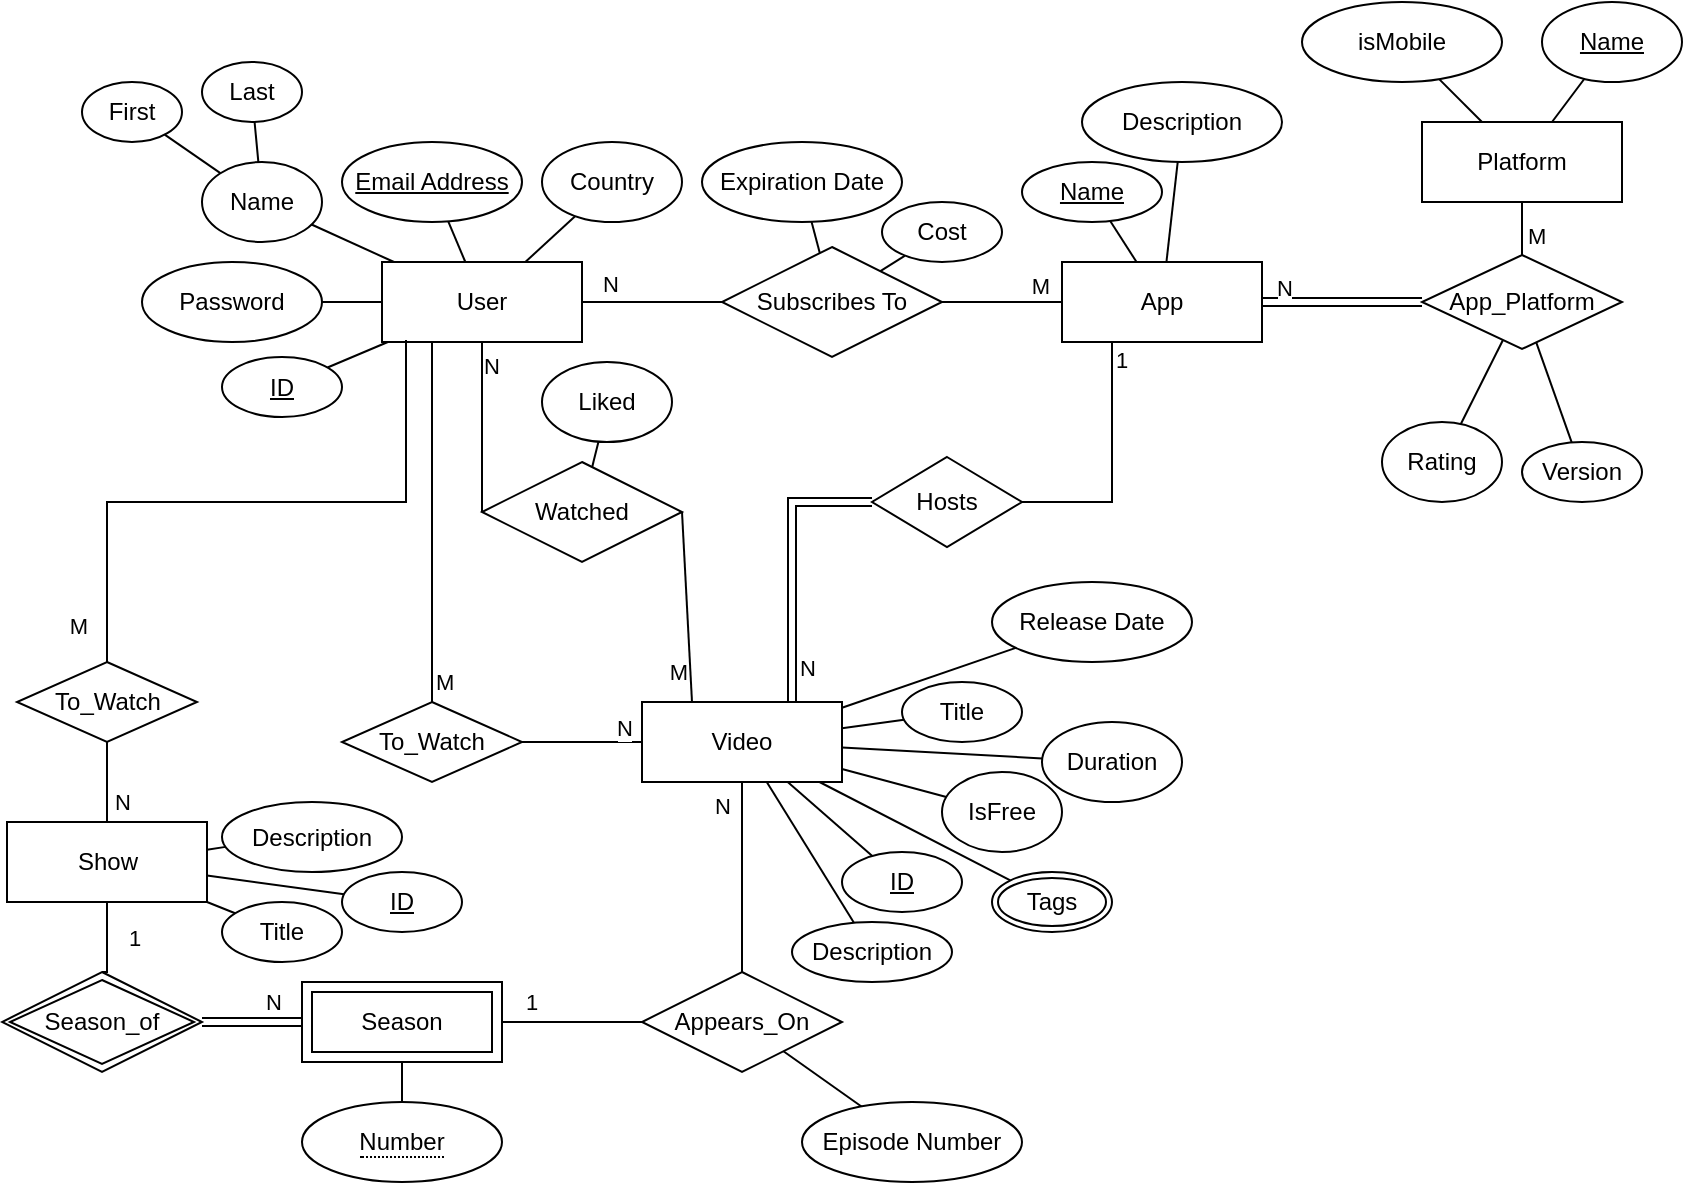 <mxfile version="13.9.3" type="device"><diagram id="5WNopc91qBn8EnPTa7pf" name="Page-1"><mxGraphModel dx="1422" dy="705" grid="1" gridSize="10" guides="1" tooltips="1" connect="1" arrows="1" fold="1" page="1" pageScale="1" pageWidth="850" pageHeight="1100" math="0" shadow="0"><root><mxCell id="0"/><mxCell id="1" parent="0"/><mxCell id="Nc0o-HPRYXgjQjhUwXVO-2" value="User" style="whiteSpace=wrap;html=1;align=center;" parent="1" vertex="1"><mxGeometry x="195" y="170" width="100" height="40" as="geometry"/></mxCell><mxCell id="Nc0o-HPRYXgjQjhUwXVO-71" style="edgeStyle=orthogonalEdgeStyle;rounded=0;orthogonalLoop=1;jettySize=auto;html=1;exitX=0.25;exitY=1;exitDx=0;exitDy=0;entryX=1;entryY=0.5;entryDx=0;entryDy=0;endArrow=none;endFill=0;" parent="1" source="Nc0o-HPRYXgjQjhUwXVO-3" target="Nc0o-HPRYXgjQjhUwXVO-70" edge="1"><mxGeometry relative="1" as="geometry"/></mxCell><mxCell id="Nc0o-HPRYXgjQjhUwXVO-74" value="1" style="edgeLabel;html=1;align=left;verticalAlign=middle;resizable=0;points=[];labelPosition=right;verticalLabelPosition=middle;" parent="Nc0o-HPRYXgjQjhUwXVO-71" vertex="1" connectable="0"><mxGeometry x="-0.867" relative="1" as="geometry"><mxPoint as="offset"/></mxGeometry></mxCell><mxCell id="Nc0o-HPRYXgjQjhUwXVO-3" value="App" style="whiteSpace=wrap;html=1;align=center;" parent="1" vertex="1"><mxGeometry x="535" y="170" width="100" height="40" as="geometry"/></mxCell><mxCell id="Nc0o-HPRYXgjQjhUwXVO-86" style="edgeStyle=none;rounded=0;orthogonalLoop=1;jettySize=auto;html=1;exitX=0.5;exitY=1;exitDx=0;exitDy=0;entryX=0.5;entryY=0;entryDx=0;entryDy=0;endArrow=none;endFill=0;" parent="1" source="Nc0o-HPRYXgjQjhUwXVO-4" target="Nc0o-HPRYXgjQjhUwXVO-85" edge="1"><mxGeometry relative="1" as="geometry"/></mxCell><mxCell id="Nc0o-HPRYXgjQjhUwXVO-88" value="N" style="edgeLabel;html=1;align=center;verticalAlign=bottom;resizable=0;points=[];labelPosition=center;verticalLabelPosition=top;" parent="Nc0o-HPRYXgjQjhUwXVO-86" vertex="1" connectable="0"><mxGeometry x="-0.74" relative="1" as="geometry"><mxPoint x="-10" y="8" as="offset"/></mxGeometry></mxCell><mxCell id="Nc0o-HPRYXgjQjhUwXVO-4" value="Video" style="whiteSpace=wrap;html=1;align=center;" parent="1" vertex="1"><mxGeometry x="325" y="390" width="100" height="40" as="geometry"/></mxCell><mxCell id="Nc0o-HPRYXgjQjhUwXVO-5" value="Show" style="whiteSpace=wrap;html=1;align=center;" parent="1" vertex="1"><mxGeometry x="7.5" y="450" width="100" height="40" as="geometry"/></mxCell><mxCell id="Nc0o-HPRYXgjQjhUwXVO-13" style="edgeStyle=none;rounded=0;orthogonalLoop=1;jettySize=auto;html=1;endArrow=none;endFill=0;" parent="1" source="Nc0o-HPRYXgjQjhUwXVO-6" target="Nc0o-HPRYXgjQjhUwXVO-2" edge="1"><mxGeometry relative="1" as="geometry"/></mxCell><mxCell id="Nc0o-HPRYXgjQjhUwXVO-6" value="Name" style="ellipse;whiteSpace=wrap;html=1;align=center;" parent="1" vertex="1"><mxGeometry x="105" y="120" width="60" height="40" as="geometry"/></mxCell><mxCell id="Nc0o-HPRYXgjQjhUwXVO-8" style="rounded=0;orthogonalLoop=1;jettySize=auto;html=1;endArrow=none;endFill=0;" parent="1" source="Nc0o-HPRYXgjQjhUwXVO-7" target="Nc0o-HPRYXgjQjhUwXVO-6" edge="1"><mxGeometry relative="1" as="geometry"/></mxCell><mxCell id="Nc0o-HPRYXgjQjhUwXVO-7" value="First" style="ellipse;whiteSpace=wrap;html=1;align=center;" parent="1" vertex="1"><mxGeometry x="45" y="80" width="50" height="30" as="geometry"/></mxCell><mxCell id="Nc0o-HPRYXgjQjhUwXVO-10" style="edgeStyle=none;rounded=0;orthogonalLoop=1;jettySize=auto;html=1;endArrow=none;endFill=0;" parent="1" source="Nc0o-HPRYXgjQjhUwXVO-9" target="Nc0o-HPRYXgjQjhUwXVO-6" edge="1"><mxGeometry relative="1" as="geometry"/></mxCell><mxCell id="Nc0o-HPRYXgjQjhUwXVO-9" value="Last" style="ellipse;whiteSpace=wrap;html=1;align=center;" parent="1" vertex="1"><mxGeometry x="105" y="70" width="50" height="30" as="geometry"/></mxCell><mxCell id="Nc0o-HPRYXgjQjhUwXVO-12" style="edgeStyle=none;rounded=0;orthogonalLoop=1;jettySize=auto;html=1;endArrow=none;endFill=0;" parent="1" source="Nc0o-HPRYXgjQjhUwXVO-11" target="Nc0o-HPRYXgjQjhUwXVO-2" edge="1"><mxGeometry relative="1" as="geometry"/></mxCell><mxCell id="Nc0o-HPRYXgjQjhUwXVO-11" value="Email Address" style="ellipse;whiteSpace=wrap;html=1;align=center;fontStyle=4" parent="1" vertex="1"><mxGeometry x="175" y="110" width="90" height="40" as="geometry"/></mxCell><mxCell id="Nc0o-HPRYXgjQjhUwXVO-15" style="edgeStyle=none;rounded=0;orthogonalLoop=1;jettySize=auto;html=1;endArrow=none;endFill=0;" parent="1" source="Nc0o-HPRYXgjQjhUwXVO-14" target="Nc0o-HPRYXgjQjhUwXVO-2" edge="1"><mxGeometry relative="1" as="geometry"/></mxCell><mxCell id="Nc0o-HPRYXgjQjhUwXVO-14" value="Password" style="ellipse;whiteSpace=wrap;html=1;align=center;" parent="1" vertex="1"><mxGeometry x="75" y="170" width="90" height="40" as="geometry"/></mxCell><mxCell id="Nc0o-HPRYXgjQjhUwXVO-17" style="edgeStyle=none;rounded=0;orthogonalLoop=1;jettySize=auto;html=1;endArrow=none;endFill=0;" parent="1" source="Nc0o-HPRYXgjQjhUwXVO-16" target="Nc0o-HPRYXgjQjhUwXVO-2" edge="1"><mxGeometry relative="1" as="geometry"/></mxCell><mxCell id="Nc0o-HPRYXgjQjhUwXVO-16" value="Country" style="ellipse;whiteSpace=wrap;html=1;align=center;" parent="1" vertex="1"><mxGeometry x="275" y="110" width="70" height="40" as="geometry"/></mxCell><mxCell id="Nc0o-HPRYXgjQjhUwXVO-19" style="edgeStyle=none;rounded=0;orthogonalLoop=1;jettySize=auto;html=1;entryX=0.5;entryY=1;entryDx=0;entryDy=0;endArrow=none;endFill=0;exitX=0;exitY=0.5;exitDx=0;exitDy=0;" parent="1" source="Nc0o-HPRYXgjQjhUwXVO-18" target="Nc0o-HPRYXgjQjhUwXVO-2" edge="1"><mxGeometry relative="1" as="geometry"/></mxCell><mxCell id="Nc0o-HPRYXgjQjhUwXVO-21" value="N" style="edgeLabel;html=1;align=left;verticalAlign=middle;resizable=0;points=[];labelPosition=right;verticalLabelPosition=middle;" parent="Nc0o-HPRYXgjQjhUwXVO-19" vertex="1" connectable="0"><mxGeometry x="0.714" y="1" relative="1" as="geometry"><mxPoint as="offset"/></mxGeometry></mxCell><mxCell id="Nc0o-HPRYXgjQjhUwXVO-20" style="edgeStyle=none;rounded=0;orthogonalLoop=1;jettySize=auto;html=1;exitX=1;exitY=0.5;exitDx=0;exitDy=0;entryX=0.25;entryY=0;entryDx=0;entryDy=0;endArrow=none;endFill=0;" parent="1" source="Nc0o-HPRYXgjQjhUwXVO-18" target="Nc0o-HPRYXgjQjhUwXVO-4" edge="1"><mxGeometry relative="1" as="geometry"/></mxCell><mxCell id="Nc0o-HPRYXgjQjhUwXVO-22" value="M" style="edgeLabel;html=1;align=right;verticalAlign=middle;resizable=0;points=[];labelPosition=left;verticalLabelPosition=middle;" parent="Nc0o-HPRYXgjQjhUwXVO-20" vertex="1" connectable="0"><mxGeometry x="0.686" y="-1" relative="1" as="geometry"><mxPoint as="offset"/></mxGeometry></mxCell><mxCell id="Nc0o-HPRYXgjQjhUwXVO-18" value="Watched" style="shape=rhombus;perimeter=rhombusPerimeter;whiteSpace=wrap;html=1;align=center;" parent="1" vertex="1"><mxGeometry x="245" y="270" width="100" height="50" as="geometry"/></mxCell><mxCell id="Nc0o-HPRYXgjQjhUwXVO-24" style="edgeStyle=none;rounded=0;orthogonalLoop=1;jettySize=auto;html=1;exitX=1;exitY=0.5;exitDx=0;exitDy=0;entryX=0;entryY=0.5;entryDx=0;entryDy=0;endArrow=none;endFill=0;" parent="1" source="Nc0o-HPRYXgjQjhUwXVO-23" target="Nc0o-HPRYXgjQjhUwXVO-3" edge="1"><mxGeometry relative="1" as="geometry"/></mxCell><mxCell id="Nc0o-HPRYXgjQjhUwXVO-27" value="M" style="edgeLabel;html=1;align=center;verticalAlign=bottom;resizable=0;points=[];labelPosition=center;verticalLabelPosition=top;" parent="Nc0o-HPRYXgjQjhUwXVO-24" vertex="1" connectable="0"><mxGeometry x="0.633" relative="1" as="geometry"><mxPoint as="offset"/></mxGeometry></mxCell><mxCell id="Nc0o-HPRYXgjQjhUwXVO-25" style="edgeStyle=none;rounded=0;orthogonalLoop=1;jettySize=auto;html=1;exitX=0;exitY=0.5;exitDx=0;exitDy=0;entryX=1;entryY=0.5;entryDx=0;entryDy=0;endArrow=none;endFill=0;" parent="1" source="Nc0o-HPRYXgjQjhUwXVO-23" target="Nc0o-HPRYXgjQjhUwXVO-2" edge="1"><mxGeometry relative="1" as="geometry"/></mxCell><mxCell id="Nc0o-HPRYXgjQjhUwXVO-26" value="N" style="edgeLabel;html=1;align=center;verticalAlign=bottom;resizable=0;points=[];labelPosition=center;verticalLabelPosition=top;" parent="Nc0o-HPRYXgjQjhUwXVO-25" vertex="1" connectable="0"><mxGeometry x="0.6" y="-1" relative="1" as="geometry"><mxPoint as="offset"/></mxGeometry></mxCell><mxCell id="Nc0o-HPRYXgjQjhUwXVO-23" value="Subscribes To" style="shape=rhombus;perimeter=rhombusPerimeter;whiteSpace=wrap;html=1;align=center;" parent="1" vertex="1"><mxGeometry x="365" y="162.5" width="110" height="55" as="geometry"/></mxCell><mxCell id="Nc0o-HPRYXgjQjhUwXVO-29" style="edgeStyle=none;rounded=0;orthogonalLoop=1;jettySize=auto;html=1;endArrow=none;endFill=0;" parent="1" source="Nc0o-HPRYXgjQjhUwXVO-28" target="Nc0o-HPRYXgjQjhUwXVO-18" edge="1"><mxGeometry relative="1" as="geometry"/></mxCell><mxCell id="Nc0o-HPRYXgjQjhUwXVO-28" value="Liked" style="ellipse;whiteSpace=wrap;html=1;align=center;" parent="1" vertex="1"><mxGeometry x="275" y="220" width="65" height="40" as="geometry"/></mxCell><mxCell id="Nc0o-HPRYXgjQjhUwXVO-31" style="edgeStyle=none;rounded=0;orthogonalLoop=1;jettySize=auto;html=1;endArrow=none;endFill=0;" parent="1" source="Nc0o-HPRYXgjQjhUwXVO-30" target="Nc0o-HPRYXgjQjhUwXVO-23" edge="1"><mxGeometry relative="1" as="geometry"/></mxCell><mxCell id="Nc0o-HPRYXgjQjhUwXVO-30" value="Expiration Date" style="ellipse;whiteSpace=wrap;html=1;align=center;" parent="1" vertex="1"><mxGeometry x="355" y="110" width="100" height="40" as="geometry"/></mxCell><mxCell id="Nc0o-HPRYXgjQjhUwXVO-33" style="edgeStyle=none;rounded=0;orthogonalLoop=1;jettySize=auto;html=1;endArrow=none;endFill=0;" parent="1" source="Nc0o-HPRYXgjQjhUwXVO-32" target="Nc0o-HPRYXgjQjhUwXVO-23" edge="1"><mxGeometry relative="1" as="geometry"/></mxCell><mxCell id="Nc0o-HPRYXgjQjhUwXVO-32" value="Cost" style="ellipse;whiteSpace=wrap;html=1;align=center;" parent="1" vertex="1"><mxGeometry x="445" y="140" width="60" height="30" as="geometry"/></mxCell><mxCell id="Nc0o-HPRYXgjQjhUwXVO-35" style="edgeStyle=none;rounded=0;orthogonalLoop=1;jettySize=auto;html=1;endArrow=none;endFill=0;exitX=1;exitY=0.5;exitDx=0;exitDy=0;" parent="1" source="Nc0o-HPRYXgjQjhUwXVO-34" target="Nc0o-HPRYXgjQjhUwXVO-4" edge="1"><mxGeometry relative="1" as="geometry"/></mxCell><mxCell id="Nc0o-HPRYXgjQjhUwXVO-38" value="N" style="edgeLabel;html=1;align=center;verticalAlign=bottom;resizable=0;points=[];labelPosition=center;verticalLabelPosition=top;" parent="Nc0o-HPRYXgjQjhUwXVO-35" vertex="1" connectable="0"><mxGeometry x="0.653" y="-1" relative="1" as="geometry"><mxPoint x="1" as="offset"/></mxGeometry></mxCell><mxCell id="Nc0o-HPRYXgjQjhUwXVO-34" value="To_Watch" style="shape=rhombus;perimeter=rhombusPerimeter;whiteSpace=wrap;html=1;align=center;" parent="1" vertex="1"><mxGeometry x="175" y="390" width="90" height="40" as="geometry"/></mxCell><mxCell id="Nc0o-HPRYXgjQjhUwXVO-40" style="edgeStyle=none;rounded=0;orthogonalLoop=1;jettySize=auto;html=1;endArrow=none;endFill=0;" parent="1" source="Nc0o-HPRYXgjQjhUwXVO-39" target="Nc0o-HPRYXgjQjhUwXVO-3" edge="1"><mxGeometry relative="1" as="geometry"/></mxCell><mxCell id="Nc0o-HPRYXgjQjhUwXVO-39" value="Name" style="ellipse;whiteSpace=wrap;html=1;align=center;fontStyle=4" parent="1" vertex="1"><mxGeometry x="515" y="120" width="70" height="30" as="geometry"/></mxCell><mxCell id="Nc0o-HPRYXgjQjhUwXVO-42" style="edgeStyle=none;rounded=0;orthogonalLoop=1;jettySize=auto;html=1;endArrow=none;endFill=0;" parent="1" source="Nc0o-HPRYXgjQjhUwXVO-41" target="Nc0o-HPRYXgjQjhUwXVO-3" edge="1"><mxGeometry relative="1" as="geometry"/></mxCell><mxCell id="Nc0o-HPRYXgjQjhUwXVO-41" value="Description" style="ellipse;whiteSpace=wrap;html=1;align=center;" parent="1" vertex="1"><mxGeometry x="545" y="80" width="100" height="40" as="geometry"/></mxCell><mxCell id="Nc0o-HPRYXgjQjhUwXVO-45" value="Platform" style="whiteSpace=wrap;html=1;align=center;" parent="1" vertex="1"><mxGeometry x="715" y="100" width="100" height="40" as="geometry"/></mxCell><mxCell id="Nc0o-HPRYXgjQjhUwXVO-47" style="edgeStyle=none;rounded=0;orthogonalLoop=1;jettySize=auto;html=1;endArrow=none;endFill=0;" parent="1" source="Nc0o-HPRYXgjQjhUwXVO-46" target="Nc0o-HPRYXgjQjhUwXVO-45" edge="1"><mxGeometry relative="1" as="geometry"/></mxCell><mxCell id="Nc0o-HPRYXgjQjhUwXVO-46" value="Name" style="ellipse;whiteSpace=wrap;html=1;align=center;fontStyle=4" parent="1" vertex="1"><mxGeometry x="775" y="40" width="70" height="40" as="geometry"/></mxCell><mxCell id="Nc0o-HPRYXgjQjhUwXVO-49" style="edgeStyle=none;rounded=0;orthogonalLoop=1;jettySize=auto;html=1;endArrow=none;endFill=0;" parent="1" source="Nc0o-HPRYXgjQjhUwXVO-48" target="Nc0o-HPRYXgjQjhUwXVO-45" edge="1"><mxGeometry relative="1" as="geometry"/></mxCell><mxCell id="Nc0o-HPRYXgjQjhUwXVO-48" value="isMobile" style="ellipse;whiteSpace=wrap;html=1;align=center;" parent="1" vertex="1"><mxGeometry x="655" y="40" width="100" height="40" as="geometry"/></mxCell><mxCell id="Nc0o-HPRYXgjQjhUwXVO-51" style="edgeStyle=none;rounded=0;orthogonalLoop=1;jettySize=auto;html=1;exitX=0.5;exitY=1;exitDx=0;exitDy=0;endArrow=none;endFill=0;" parent="1" source="Nc0o-HPRYXgjQjhUwXVO-50" target="Nc0o-HPRYXgjQjhUwXVO-45" edge="1"><mxGeometry relative="1" as="geometry"/></mxCell><mxCell id="Nc0o-HPRYXgjQjhUwXVO-54" value="M" style="edgeLabel;html=1;align=left;verticalAlign=middle;resizable=0;points=[];labelPosition=right;verticalLabelPosition=middle;" parent="Nc0o-HPRYXgjQjhUwXVO-51" vertex="1" connectable="0"><mxGeometry x="0.575" y="-1" relative="1" as="geometry"><mxPoint y="1" as="offset"/></mxGeometry></mxCell><mxCell id="Nc0o-HPRYXgjQjhUwXVO-52" style="edgeStyle=none;rounded=0;orthogonalLoop=1;jettySize=auto;html=1;exitX=0;exitY=0.5;exitDx=0;exitDy=0;entryX=1;entryY=0.5;entryDx=0;entryDy=0;endArrow=none;endFill=0;shape=link;width=-4;" parent="1" source="Nc0o-HPRYXgjQjhUwXVO-50" target="Nc0o-HPRYXgjQjhUwXVO-3" edge="1"><mxGeometry relative="1" as="geometry"/></mxCell><mxCell id="Nc0o-HPRYXgjQjhUwXVO-53" value="N" style="edgeLabel;html=1;align=center;verticalAlign=bottom;resizable=0;points=[];labelPosition=center;verticalLabelPosition=top;" parent="Nc0o-HPRYXgjQjhUwXVO-52" vertex="1" connectable="0"><mxGeometry x="0.725" y="1" relative="1" as="geometry"><mxPoint as="offset"/></mxGeometry></mxCell><mxCell id="Nc0o-HPRYXgjQjhUwXVO-50" value="App_Platform" style="shape=rhombus;perimeter=rhombusPerimeter;whiteSpace=wrap;html=1;align=center;" parent="1" vertex="1"><mxGeometry x="715" y="166.5" width="100" height="47" as="geometry"/></mxCell><mxCell id="Nc0o-HPRYXgjQjhUwXVO-56" style="edgeStyle=none;rounded=0;orthogonalLoop=1;jettySize=auto;html=1;endArrow=none;endFill=0;" parent="1" source="Nc0o-HPRYXgjQjhUwXVO-55" target="Nc0o-HPRYXgjQjhUwXVO-50" edge="1"><mxGeometry relative="1" as="geometry"/></mxCell><mxCell id="Nc0o-HPRYXgjQjhUwXVO-55" value="Rating" style="ellipse;whiteSpace=wrap;html=1;align=center;" parent="1" vertex="1"><mxGeometry x="695" y="250" width="60" height="40" as="geometry"/></mxCell><mxCell id="Nc0o-HPRYXgjQjhUwXVO-58" style="edgeStyle=none;rounded=0;orthogonalLoop=1;jettySize=auto;html=1;endArrow=none;endFill=0;" parent="1" source="Nc0o-HPRYXgjQjhUwXVO-57" target="Nc0o-HPRYXgjQjhUwXVO-50" edge="1"><mxGeometry relative="1" as="geometry"/></mxCell><mxCell id="Nc0o-HPRYXgjQjhUwXVO-57" value="Version" style="ellipse;whiteSpace=wrap;html=1;align=center;" parent="1" vertex="1"><mxGeometry x="765" y="260" width="60" height="30" as="geometry"/></mxCell><mxCell id="Nc0o-HPRYXgjQjhUwXVO-60" style="edgeStyle=none;rounded=0;orthogonalLoop=1;jettySize=auto;html=1;endArrow=none;endFill=0;" parent="1" source="Nc0o-HPRYXgjQjhUwXVO-59" target="Nc0o-HPRYXgjQjhUwXVO-4" edge="1"><mxGeometry relative="1" as="geometry"/></mxCell><mxCell id="Nc0o-HPRYXgjQjhUwXVO-62" style="edgeStyle=none;rounded=0;orthogonalLoop=1;jettySize=auto;html=1;endArrow=none;endFill=0;" parent="1" source="Nc0o-HPRYXgjQjhUwXVO-61" target="Nc0o-HPRYXgjQjhUwXVO-4" edge="1"><mxGeometry relative="1" as="geometry"/></mxCell><mxCell id="Nc0o-HPRYXgjQjhUwXVO-61" value="Description" style="ellipse;whiteSpace=wrap;html=1;align=center;" parent="1" vertex="1"><mxGeometry x="400" y="500" width="80" height="30" as="geometry"/></mxCell><mxCell id="Nc0o-HPRYXgjQjhUwXVO-64" style="edgeStyle=none;rounded=0;orthogonalLoop=1;jettySize=auto;html=1;endArrow=none;endFill=0;" parent="1" source="Nc0o-HPRYXgjQjhUwXVO-63" target="Nc0o-HPRYXgjQjhUwXVO-4" edge="1"><mxGeometry relative="1" as="geometry"/></mxCell><mxCell id="Nc0o-HPRYXgjQjhUwXVO-63" value="Release Date" style="ellipse;whiteSpace=wrap;html=1;align=center;" parent="1" vertex="1"><mxGeometry x="500" y="330" width="100" height="40" as="geometry"/></mxCell><mxCell id="Nc0o-HPRYXgjQjhUwXVO-67" style="edgeStyle=none;rounded=0;orthogonalLoop=1;jettySize=auto;html=1;endArrow=none;endFill=0;" parent="1" source="Nc0o-HPRYXgjQjhUwXVO-66" target="Nc0o-HPRYXgjQjhUwXVO-4" edge="1"><mxGeometry relative="1" as="geometry"/></mxCell><mxCell id="Nc0o-HPRYXgjQjhUwXVO-66" value="Tags" style="ellipse;shape=doubleEllipse;margin=3;whiteSpace=wrap;html=1;align=center;" parent="1" vertex="1"><mxGeometry x="500" y="475" width="60" height="30" as="geometry"/></mxCell><mxCell id="Nc0o-HPRYXgjQjhUwXVO-69" style="edgeStyle=none;rounded=0;orthogonalLoop=1;jettySize=auto;html=1;endArrow=none;endFill=0;" parent="1" source="Nc0o-HPRYXgjQjhUwXVO-68" target="Nc0o-HPRYXgjQjhUwXVO-4" edge="1"><mxGeometry relative="1" as="geometry"/></mxCell><mxCell id="Nc0o-HPRYXgjQjhUwXVO-68" value="IsFree" style="ellipse;whiteSpace=wrap;html=1;align=center;" parent="1" vertex="1"><mxGeometry x="475" y="425" width="60" height="40" as="geometry"/></mxCell><mxCell id="Nc0o-HPRYXgjQjhUwXVO-72" style="edgeStyle=orthogonalEdgeStyle;rounded=0;orthogonalLoop=1;jettySize=auto;html=1;exitX=0;exitY=0.5;exitDx=0;exitDy=0;entryX=0.75;entryY=0;entryDx=0;entryDy=0;endArrow=none;endFill=0;shape=link;" parent="1" source="Nc0o-HPRYXgjQjhUwXVO-70" target="Nc0o-HPRYXgjQjhUwXVO-4" edge="1"><mxGeometry relative="1" as="geometry"/></mxCell><mxCell id="Nc0o-HPRYXgjQjhUwXVO-73" value="N" style="edgeLabel;html=1;align=left;verticalAlign=middle;resizable=0;points=[];labelPosition=right;verticalLabelPosition=middle;" parent="Nc0o-HPRYXgjQjhUwXVO-72" vertex="1" connectable="0"><mxGeometry x="0.757" y="2" relative="1" as="geometry"><mxPoint as="offset"/></mxGeometry></mxCell><mxCell id="Nc0o-HPRYXgjQjhUwXVO-70" value="Hosts" style="shape=rhombus;perimeter=rhombusPerimeter;whiteSpace=wrap;html=1;align=center;" parent="1" vertex="1"><mxGeometry x="440" y="267.5" width="75" height="45" as="geometry"/></mxCell><mxCell id="Nc0o-HPRYXgjQjhUwXVO-76" style="rounded=0;orthogonalLoop=1;jettySize=auto;html=1;endArrow=none;endFill=0;" parent="1" source="Nc0o-HPRYXgjQjhUwXVO-75" target="Nc0o-HPRYXgjQjhUwXVO-5" edge="1"><mxGeometry relative="1" as="geometry"/></mxCell><mxCell id="Nc0o-HPRYXgjQjhUwXVO-75" value="Title" style="ellipse;whiteSpace=wrap;html=1;align=center;fontStyle=0" parent="1" vertex="1"><mxGeometry x="115" y="490" width="60" height="30" as="geometry"/></mxCell><mxCell id="Nc0o-HPRYXgjQjhUwXVO-106" style="rounded=0;orthogonalLoop=1;jettySize=auto;html=1;endArrow=none;endFill=0;" parent="1" source="Nc0o-HPRYXgjQjhUwXVO-77" target="Nc0o-HPRYXgjQjhUwXVO-5" edge="1"><mxGeometry relative="1" as="geometry"/></mxCell><mxCell id="Nc0o-HPRYXgjQjhUwXVO-77" value="Description" style="ellipse;whiteSpace=wrap;html=1;align=center;" parent="1" vertex="1"><mxGeometry x="115" y="440" width="90" height="35" as="geometry"/></mxCell><mxCell id="Nc0o-HPRYXgjQjhUwXVO-79" value="Season" style="shape=ext;margin=3;double=1;whiteSpace=wrap;html=1;align=center;" parent="1" vertex="1"><mxGeometry x="155" y="530" width="100" height="40" as="geometry"/></mxCell><mxCell id="Nc0o-HPRYXgjQjhUwXVO-81" style="edgeStyle=orthogonalEdgeStyle;shape=link;rounded=0;orthogonalLoop=1;jettySize=auto;html=1;endArrow=none;endFill=0;entryX=0;entryY=0.5;entryDx=0;entryDy=0;exitX=1;exitY=0.5;exitDx=0;exitDy=0;" parent="1" source="Nc0o-HPRYXgjQjhUwXVO-80" target="Nc0o-HPRYXgjQjhUwXVO-79" edge="1"><mxGeometry relative="1" as="geometry"><Array as="points"><mxPoint x="125" y="550"/><mxPoint x="125" y="550"/></Array></mxGeometry></mxCell><mxCell id="Nc0o-HPRYXgjQjhUwXVO-90" value="N" style="edgeLabel;html=1;align=left;verticalAlign=middle;resizable=0;points=[];labelPosition=right;verticalLabelPosition=middle;" parent="Nc0o-HPRYXgjQjhUwXVO-81" vertex="1" connectable="0"><mxGeometry x="0.753" y="1" relative="1" as="geometry"><mxPoint x="-14" y="-9" as="offset"/></mxGeometry></mxCell><mxCell id="Nc0o-HPRYXgjQjhUwXVO-82" style="edgeStyle=orthogonalEdgeStyle;rounded=0;orthogonalLoop=1;jettySize=auto;html=1;exitX=0.5;exitY=0;exitDx=0;exitDy=0;entryX=0.5;entryY=1;entryDx=0;entryDy=0;endArrow=none;endFill=0;" parent="1" source="Nc0o-HPRYXgjQjhUwXVO-80" target="Nc0o-HPRYXgjQjhUwXVO-5" edge="1"><mxGeometry relative="1" as="geometry"/></mxCell><mxCell id="Nc0o-HPRYXgjQjhUwXVO-91" value="1" style="edgeLabel;html=1;align=center;verticalAlign=top;resizable=0;points=[];labelPosition=center;verticalLabelPosition=bottom;" parent="Nc0o-HPRYXgjQjhUwXVO-82" vertex="1" connectable="0"><mxGeometry x="0.776" y="1" relative="1" as="geometry"><mxPoint x="14" y="1" as="offset"/></mxGeometry></mxCell><mxCell id="Nc0o-HPRYXgjQjhUwXVO-80" value="Season_of" style="shape=rhombus;double=1;perimeter=rhombusPerimeter;whiteSpace=wrap;html=1;align=center;" parent="1" vertex="1"><mxGeometry x="5" y="525" width="100" height="50" as="geometry"/></mxCell><mxCell id="Nc0o-HPRYXgjQjhUwXVO-84" style="rounded=0;orthogonalLoop=1;jettySize=auto;html=1;endArrow=none;endFill=0;" parent="1" source="Nc0o-HPRYXgjQjhUwXVO-83" target="Nc0o-HPRYXgjQjhUwXVO-79" edge="1"><mxGeometry relative="1" as="geometry"/></mxCell><mxCell id="Nc0o-HPRYXgjQjhUwXVO-83" value="&lt;span style=&quot;border-bottom: 1px dotted&quot;&gt;Number&lt;/span&gt;" style="ellipse;whiteSpace=wrap;html=1;align=center;" parent="1" vertex="1"><mxGeometry x="155" y="590" width="100" height="40" as="geometry"/></mxCell><mxCell id="Nc0o-HPRYXgjQjhUwXVO-87" style="edgeStyle=none;rounded=0;orthogonalLoop=1;jettySize=auto;html=1;exitX=0;exitY=0.5;exitDx=0;exitDy=0;entryX=1;entryY=0.5;entryDx=0;entryDy=0;endArrow=none;endFill=0;" parent="1" source="Nc0o-HPRYXgjQjhUwXVO-85" target="Nc0o-HPRYXgjQjhUwXVO-79" edge="1"><mxGeometry relative="1" as="geometry"/></mxCell><mxCell id="Nc0o-HPRYXgjQjhUwXVO-89" value="1" style="edgeLabel;html=1;align=left;verticalAlign=middle;resizable=0;points=[];labelPosition=right;verticalLabelPosition=middle;" parent="Nc0o-HPRYXgjQjhUwXVO-87" vertex="1" connectable="0"><mxGeometry x="0.806" y="-1" relative="1" as="geometry"><mxPoint x="3" y="-9" as="offset"/></mxGeometry></mxCell><mxCell id="Nc0o-HPRYXgjQjhUwXVO-85" value="Appears_On" style="shape=rhombus;perimeter=rhombusPerimeter;whiteSpace=wrap;html=1;align=center;" parent="1" vertex="1"><mxGeometry x="325" y="525" width="100" height="50" as="geometry"/></mxCell><mxCell id="Nc0o-HPRYXgjQjhUwXVO-93" style="edgeStyle=none;rounded=0;orthogonalLoop=1;jettySize=auto;html=1;endArrow=none;endFill=0;" parent="1" source="Nc0o-HPRYXgjQjhUwXVO-92" target="Nc0o-HPRYXgjQjhUwXVO-4" edge="1"><mxGeometry relative="1" as="geometry"/></mxCell><mxCell id="Nc0o-HPRYXgjQjhUwXVO-92" value="Duration" style="ellipse;whiteSpace=wrap;html=1;align=center;" parent="1" vertex="1"><mxGeometry x="525" y="400" width="70" height="40" as="geometry"/></mxCell><mxCell id="Nc0o-HPRYXgjQjhUwXVO-101" style="edgeStyle=orthogonalEdgeStyle;rounded=0;orthogonalLoop=1;jettySize=auto;html=1;entryX=0.5;entryY=0;entryDx=0;entryDy=0;endArrow=none;endFill=0;exitX=0.25;exitY=1;exitDx=0;exitDy=0;" parent="1" source="Nc0o-HPRYXgjQjhUwXVO-2" target="Nc0o-HPRYXgjQjhUwXVO-34" edge="1"><mxGeometry relative="1" as="geometry"><mxPoint x="225" y="240" as="sourcePoint"/><Array as="points"/></mxGeometry></mxCell><mxCell id="Nc0o-HPRYXgjQjhUwXVO-102" value="M" style="edgeLabel;html=1;align=left;verticalAlign=middle;resizable=0;points=[];labelPosition=right;verticalLabelPosition=middle;" parent="Nc0o-HPRYXgjQjhUwXVO-101" vertex="1" connectable="0"><mxGeometry x="-0.446" y="1" relative="1" as="geometry"><mxPoint x="-1" y="120" as="offset"/></mxGeometry></mxCell><mxCell id="Nc0o-HPRYXgjQjhUwXVO-59" value="Title" style="ellipse;whiteSpace=wrap;html=1;align=center;fontStyle=0" parent="1" vertex="1"><mxGeometry x="455" y="380" width="60" height="30" as="geometry"/></mxCell><mxCell id="Nc0o-HPRYXgjQjhUwXVO-108" style="edgeStyle=orthogonalEdgeStyle;rounded=0;orthogonalLoop=1;jettySize=auto;html=1;exitX=0.5;exitY=0;exitDx=0;exitDy=0;endArrow=none;endFill=0;entryX=0.12;entryY=0.975;entryDx=0;entryDy=0;entryPerimeter=0;" parent="1" source="Nc0o-HPRYXgjQjhUwXVO-107" target="Nc0o-HPRYXgjQjhUwXVO-2" edge="1"><mxGeometry relative="1" as="geometry"><mxPoint x="207.929" y="247.071" as="targetPoint"/></mxGeometry></mxCell><mxCell id="Nc0o-HPRYXgjQjhUwXVO-111" value="M" style="edgeLabel;html=1;align=center;verticalAlign=top;resizable=0;points=[];labelPosition=center;verticalLabelPosition=bottom;" parent="Nc0o-HPRYXgjQjhUwXVO-108" vertex="1" connectable="0"><mxGeometry x="0.724" relative="1" as="geometry"><mxPoint x="-164" y="86.5" as="offset"/></mxGeometry></mxCell><mxCell id="Nc0o-HPRYXgjQjhUwXVO-109" style="rounded=0;orthogonalLoop=1;jettySize=auto;html=1;exitX=0.5;exitY=1;exitDx=0;exitDy=0;entryX=0.5;entryY=0;entryDx=0;entryDy=0;endArrow=none;endFill=0;" parent="1" source="Nc0o-HPRYXgjQjhUwXVO-107" target="Nc0o-HPRYXgjQjhUwXVO-5" edge="1"><mxGeometry relative="1" as="geometry"/></mxCell><mxCell id="Nc0o-HPRYXgjQjhUwXVO-110" value="N" style="edgeLabel;html=1;align=center;verticalAlign=middle;resizable=0;points=[];" parent="Nc0o-HPRYXgjQjhUwXVO-109" vertex="1" connectable="0"><mxGeometry x="0.5" y="4" relative="1" as="geometry"><mxPoint x="3.5" as="offset"/></mxGeometry></mxCell><mxCell id="Nc0o-HPRYXgjQjhUwXVO-107" value="To_Watch" style="shape=rhombus;perimeter=rhombusPerimeter;whiteSpace=wrap;html=1;align=center;" parent="1" vertex="1"><mxGeometry x="12.5" y="370" width="90" height="40" as="geometry"/></mxCell><mxCell id="Nc0o-HPRYXgjQjhUwXVO-113" style="edgeStyle=none;rounded=0;orthogonalLoop=1;jettySize=auto;html=1;endArrow=none;endFill=0;" parent="1" source="Nc0o-HPRYXgjQjhUwXVO-112" target="Nc0o-HPRYXgjQjhUwXVO-85" edge="1"><mxGeometry relative="1" as="geometry"/></mxCell><mxCell id="Nc0o-HPRYXgjQjhUwXVO-112" value="Episode Number" style="ellipse;whiteSpace=wrap;html=1;align=center;" parent="1" vertex="1"><mxGeometry x="405" y="590" width="110" height="40" as="geometry"/></mxCell><mxCell id="USth0zjVRJkIhm-0TShg-5" style="rounded=0;orthogonalLoop=1;jettySize=auto;html=1;endArrow=none;endFill=0;" parent="1" source="USth0zjVRJkIhm-0TShg-4" target="Nc0o-HPRYXgjQjhUwXVO-4" edge="1"><mxGeometry relative="1" as="geometry"/></mxCell><mxCell id="USth0zjVRJkIhm-0TShg-4" value="ID" style="ellipse;whiteSpace=wrap;html=1;align=center;fontStyle=4" parent="1" vertex="1"><mxGeometry x="425" y="465" width="60" height="30" as="geometry"/></mxCell><mxCell id="USth0zjVRJkIhm-0TShg-8" style="edgeStyle=none;rounded=0;orthogonalLoop=1;jettySize=auto;html=1;endArrow=none;endFill=0;" parent="1" source="USth0zjVRJkIhm-0TShg-6" target="Nc0o-HPRYXgjQjhUwXVO-5" edge="1"><mxGeometry relative="1" as="geometry"/></mxCell><mxCell id="USth0zjVRJkIhm-0TShg-6" value="ID" style="ellipse;whiteSpace=wrap;html=1;align=center;fontStyle=4" parent="1" vertex="1"><mxGeometry x="175" y="475" width="60" height="30" as="geometry"/></mxCell><mxCell id="jehSfgK22PxUmue7FQxq-2" style="rounded=0;orthogonalLoop=1;jettySize=auto;html=1;endArrow=none;endFill=0;" parent="1" source="jehSfgK22PxUmue7FQxq-1" target="Nc0o-HPRYXgjQjhUwXVO-2" edge="1"><mxGeometry relative="1" as="geometry"/></mxCell><mxCell id="jehSfgK22PxUmue7FQxq-1" value="ID" style="ellipse;whiteSpace=wrap;html=1;align=center;fontStyle=4" parent="1" vertex="1"><mxGeometry x="115" y="217.5" width="60" height="30" as="geometry"/></mxCell></root></mxGraphModel></diagram></mxfile>